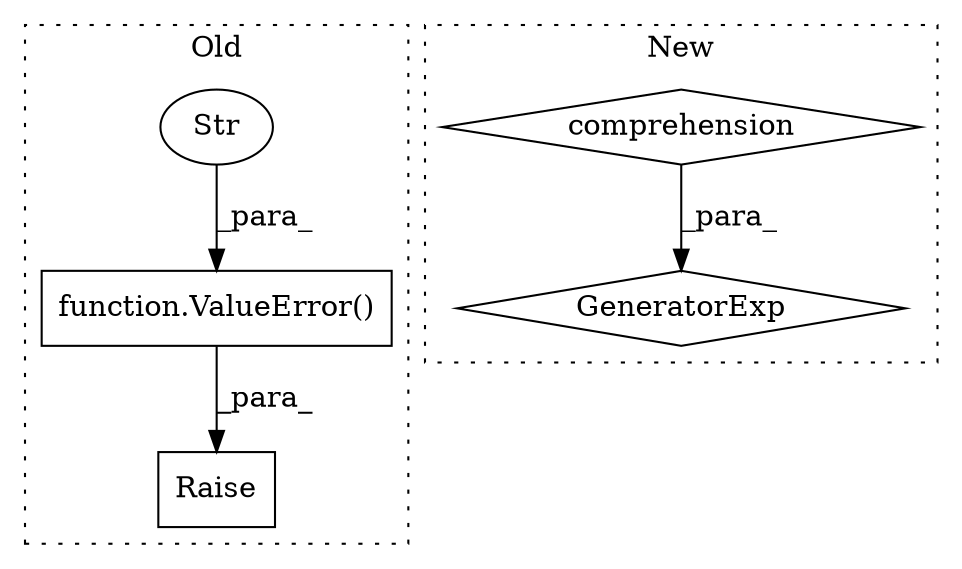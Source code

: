 digraph G {
subgraph cluster0 {
1 [label="function.ValueError()" a="75" s="10198,10452" l="11,1" shape="box"];
3 [label="Raise" a="91" s="10192" l="6" shape="box"];
5 [label="Str" a="66" s="10209" l="243" shape="ellipse"];
label = "Old";
style="dotted";
}
subgraph cluster1 {
2 [label="GeneratorExp" a="55" s="10026" l="49" shape="diamond"];
4 [label="comprehension" a="45" s="10037" l="3" shape="diamond"];
label = "New";
style="dotted";
}
1 -> 3 [label="_para_"];
4 -> 2 [label="_para_"];
5 -> 1 [label="_para_"];
}